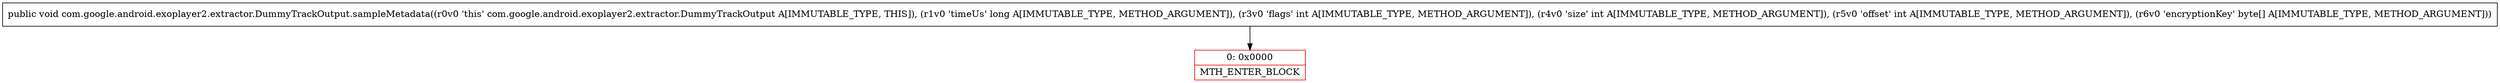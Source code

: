 digraph "CFG forcom.google.android.exoplayer2.extractor.DummyTrackOutput.sampleMetadata(JIII[B)V" {
subgraph cluster_Region_572149732 {
label = "R(0)";
node [shape=record,color=blue];
}
Node_0 [shape=record,color=red,label="{0\:\ 0x0000|MTH_ENTER_BLOCK\l}"];
MethodNode[shape=record,label="{public void com.google.android.exoplayer2.extractor.DummyTrackOutput.sampleMetadata((r0v0 'this' com.google.android.exoplayer2.extractor.DummyTrackOutput A[IMMUTABLE_TYPE, THIS]), (r1v0 'timeUs' long A[IMMUTABLE_TYPE, METHOD_ARGUMENT]), (r3v0 'flags' int A[IMMUTABLE_TYPE, METHOD_ARGUMENT]), (r4v0 'size' int A[IMMUTABLE_TYPE, METHOD_ARGUMENT]), (r5v0 'offset' int A[IMMUTABLE_TYPE, METHOD_ARGUMENT]), (r6v0 'encryptionKey' byte[] A[IMMUTABLE_TYPE, METHOD_ARGUMENT])) }"];
MethodNode -> Node_0;
}

